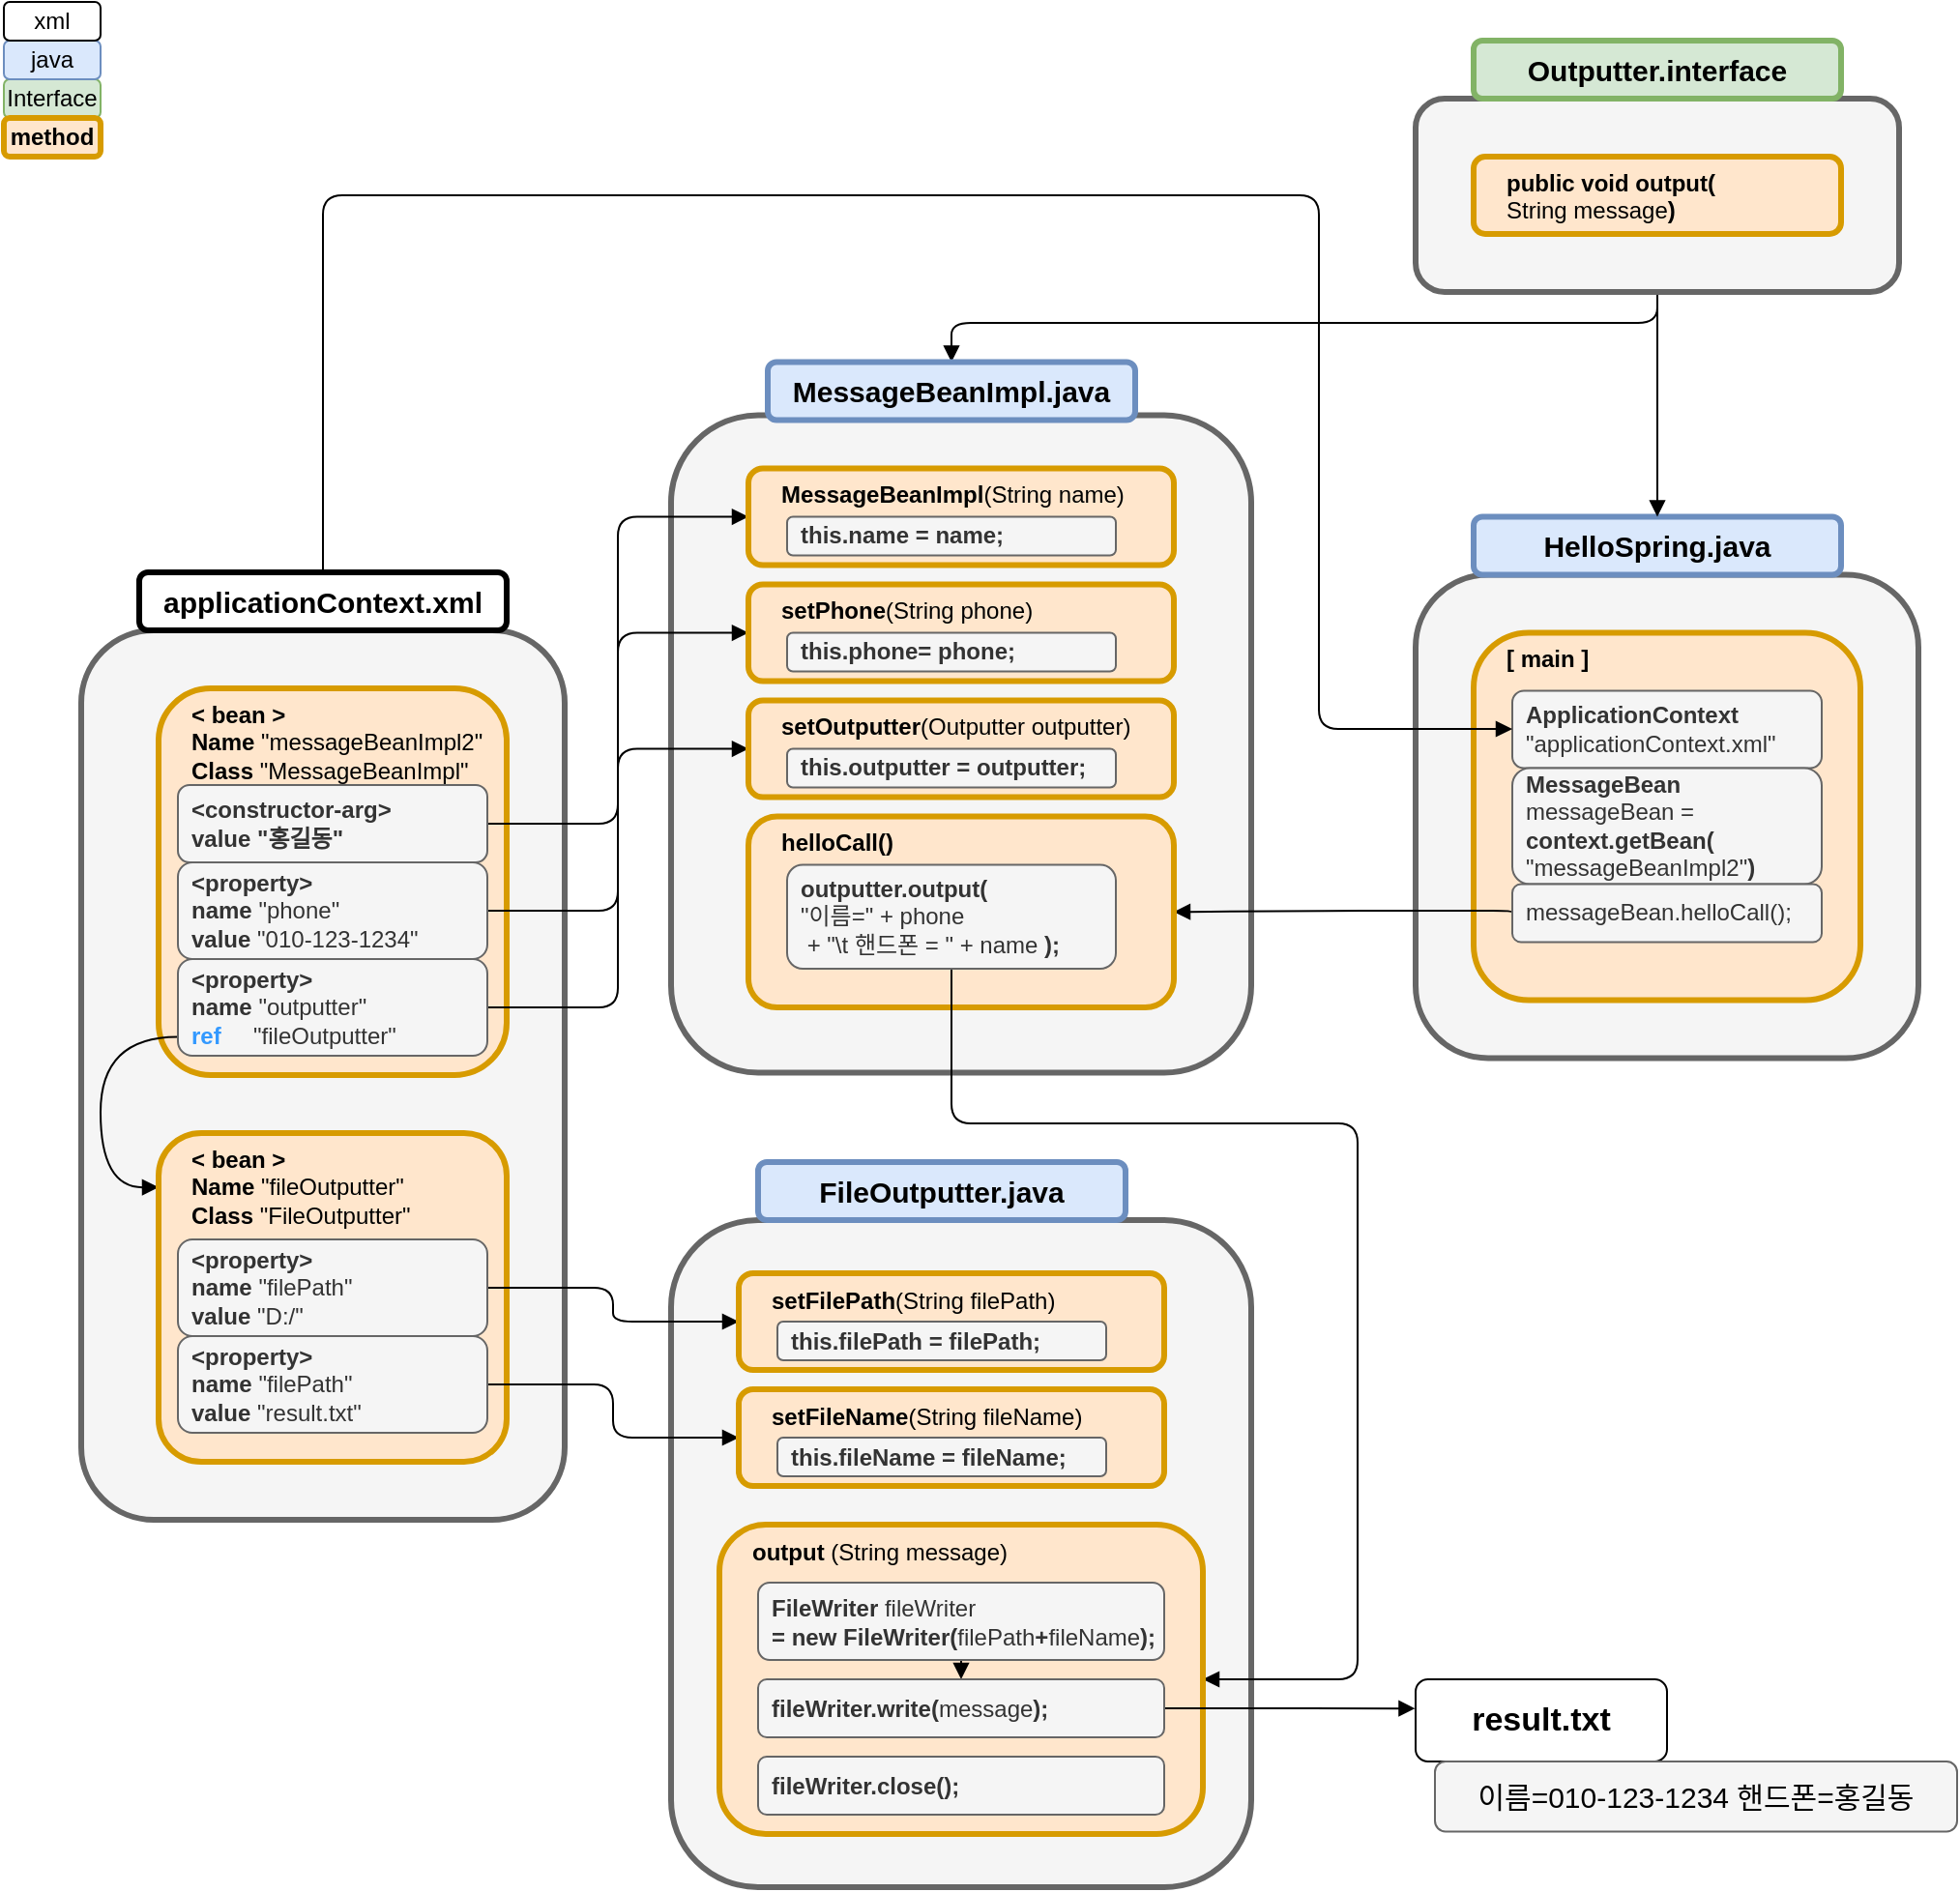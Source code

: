 <mxfile version="14.1.2" type="github">
  <diagram id="5Zijp5EhLIPOIet4tf9c" name="Page-1">
    <mxGraphModel dx="2031" dy="1089" grid="1" gridSize="10" guides="1" tooltips="1" connect="1" arrows="1" fold="1" page="1" pageScale="1" pageWidth="827" pageHeight="1169" math="0" shadow="0">
      <root>
        <mxCell id="0" />
        <mxCell id="1" parent="0" />
        <mxCell id="5XFd4NHmLhsVX-3_RDAw-69" value="" style="rounded=1;whiteSpace=wrap;html=1;strokeWidth=3;align=left;fillColor=#f5f5f5;strokeColor=#666666;fontColor=#333333;" vertex="1" parent="1">
          <mxGeometry x="355" y="630" width="300" height="345" as="geometry" />
        </mxCell>
        <mxCell id="5XFd4NHmLhsVX-3_RDAw-28" value="" style="rounded=1;whiteSpace=wrap;html=1;strokeWidth=3;align=left;fillColor=#f5f5f5;strokeColor=#666666;fontColor=#333333;" vertex="1" parent="1">
          <mxGeometry x="740" y="296.25" width="260" height="250" as="geometry" />
        </mxCell>
        <mxCell id="5XFd4NHmLhsVX-3_RDAw-54" value="" style="rounded=1;whiteSpace=wrap;html=1;strokeWidth=3;align=left;fillColor=#f5f5f5;strokeColor=#666666;fontColor=#333333;" vertex="1" parent="1">
          <mxGeometry x="355" y="213.75" width="300" height="340" as="geometry" />
        </mxCell>
        <mxCell id="5XFd4NHmLhsVX-3_RDAw-27" value="" style="rounded=1;whiteSpace=wrap;html=1;strokeWidth=3;align=left;fillColor=#f5f5f5;strokeColor=#666666;fontColor=#333333;" vertex="1" parent="1">
          <mxGeometry x="50" y="325" width="250" height="460" as="geometry" />
        </mxCell>
        <mxCell id="5XFd4NHmLhsVX-3_RDAw-3" value="Interface" style="rounded=1;whiteSpace=wrap;html=1;fillColor=#d5e8d4;strokeColor=#82b366;" vertex="1" parent="1">
          <mxGeometry x="10" y="40" width="50" height="20" as="geometry" />
        </mxCell>
        <mxCell id="5XFd4NHmLhsVX-3_RDAw-4" value="java" style="rounded=1;whiteSpace=wrap;html=1;fillColor=#dae8fc;strokeColor=#6c8ebf;" vertex="1" parent="1">
          <mxGeometry x="10" y="20" width="50" height="20" as="geometry" />
        </mxCell>
        <mxCell id="5XFd4NHmLhsVX-3_RDAw-5" value="xml" style="rounded=1;whiteSpace=wrap;html=1;" vertex="1" parent="1">
          <mxGeometry x="10" width="50" height="20" as="geometry" />
        </mxCell>
        <mxCell id="5XFd4NHmLhsVX-3_RDAw-7" value="&lt;b&gt;&lt;font style=&quot;font-size: 15px&quot;&gt;applicationContext.xml&lt;/font&gt;&lt;/b&gt;" style="rounded=1;whiteSpace=wrap;html=1;fontSize=12;glass=0;strokeWidth=3;shadow=0;" vertex="1" parent="1">
          <mxGeometry x="80" y="295" width="190" height="30" as="geometry" />
        </mxCell>
        <mxCell id="5XFd4NHmLhsVX-3_RDAw-9" value="&lt;div&gt;&lt;b&gt;&amp;lt; bean &amp;gt;&amp;nbsp;&lt;/b&gt;&lt;/div&gt;&lt;div&gt;&lt;b&gt;Name&lt;/b&gt; &quot;messageBeanImpl2&quot;&amp;nbsp;&lt;/div&gt;&lt;div&gt;&lt;b&gt;Class&lt;/b&gt;&amp;nbsp;&quot;MessageBeanImpl&quot;&lt;/div&gt;" style="rounded=1;whiteSpace=wrap;html=1;fontSize=12;glass=0;strokeWidth=3;shadow=0;fillColor=#ffe6cc;strokeColor=#d79b00;align=left;spacingLeft=15;labelBorderColor=none;horizontal=1;verticalAlign=top;" vertex="1" parent="1">
          <mxGeometry x="90" y="355" width="180" height="200" as="geometry" />
        </mxCell>
        <mxCell id="5XFd4NHmLhsVX-3_RDAw-99" style="edgeStyle=orthogonalEdgeStyle;rounded=1;jumpSize=6;orthogonalLoop=1;jettySize=auto;html=1;exitX=1;exitY=0.5;exitDx=0;exitDy=0;entryX=0;entryY=0.5;entryDx=0;entryDy=0;endArrow=block;endFill=1;" edge="1" parent="1" source="5XFd4NHmLhsVX-3_RDAw-10" target="5XFd4NHmLhsVX-3_RDAw-56">
          <mxGeometry relative="1" as="geometry" />
        </mxCell>
        <mxCell id="5XFd4NHmLhsVX-3_RDAw-10" value="&lt;div&gt;&lt;b&gt;&amp;lt;constructor-arg&amp;gt;&lt;/b&gt;&lt;/div&gt;&lt;b&gt;&lt;div&gt;&lt;b&gt;value &quot;홍길동&quot;&lt;/b&gt;&lt;/div&gt;&lt;/b&gt;" style="rounded=1;whiteSpace=wrap;html=1;fontSize=12;glass=0;strokeWidth=1;shadow=0;fillColor=#f5f5f5;strokeColor=#666666;fontColor=#333333;align=left;spacingTop=0;spacingLeft=5;" vertex="1" parent="1">
          <mxGeometry x="100" y="405" width="160" height="40" as="geometry" />
        </mxCell>
        <mxCell id="5XFd4NHmLhsVX-3_RDAw-98" style="edgeStyle=orthogonalEdgeStyle;jumpSize=6;orthogonalLoop=1;jettySize=auto;html=1;exitX=1;exitY=0.5;exitDx=0;exitDy=0;entryX=0;entryY=0.5;entryDx=0;entryDy=0;endArrow=block;endFill=1;rounded=1;" edge="1" parent="1" source="5XFd4NHmLhsVX-3_RDAw-11" target="5XFd4NHmLhsVX-3_RDAw-60">
          <mxGeometry relative="1" as="geometry" />
        </mxCell>
        <mxCell id="5XFd4NHmLhsVX-3_RDAw-11" value="&lt;div&gt;&lt;b&gt;&amp;lt;property&amp;gt;&lt;/b&gt;&lt;/div&gt;&lt;div&gt;&lt;b style=&quot;font-weight: bold&quot;&gt;name &lt;/b&gt;&quot;phone&quot;&lt;/div&gt;&lt;div&gt;&lt;b&gt;value &lt;/b&gt;&quot;010-123-1234&quot;&lt;/div&gt;" style="rounded=1;whiteSpace=wrap;html=1;fontSize=12;glass=0;strokeWidth=1;shadow=0;fillColor=#f5f5f5;strokeColor=#666666;fontColor=#333333;align=left;spacingTop=0;spacingLeft=5;" vertex="1" parent="1">
          <mxGeometry x="100" y="445" width="160" height="50" as="geometry" />
        </mxCell>
        <mxCell id="5XFd4NHmLhsVX-3_RDAw-26" style="edgeStyle=orthogonalEdgeStyle;curved=1;jumpSize=6;orthogonalLoop=1;jettySize=auto;html=1;exitX=-0.001;exitY=0.804;exitDx=0;exitDy=0;entryX=0;entryY=0.165;entryDx=0;entryDy=0;endArrow=block;endFill=1;entryPerimeter=0;exitPerimeter=0;" edge="1" parent="1" source="5XFd4NHmLhsVX-3_RDAw-12" target="5XFd4NHmLhsVX-3_RDAw-18">
          <mxGeometry relative="1" as="geometry">
            <Array as="points">
              <mxPoint x="60" y="535" />
              <mxPoint x="60" y="613" />
            </Array>
          </mxGeometry>
        </mxCell>
        <mxCell id="5XFd4NHmLhsVX-3_RDAw-100" style="edgeStyle=orthogonalEdgeStyle;rounded=1;jumpSize=6;orthogonalLoop=1;jettySize=auto;html=1;exitX=1;exitY=0.5;exitDx=0;exitDy=0;entryX=0;entryY=0.5;entryDx=0;entryDy=0;endArrow=block;endFill=1;" edge="1" parent="1" source="5XFd4NHmLhsVX-3_RDAw-12" target="5XFd4NHmLhsVX-3_RDAw-63">
          <mxGeometry relative="1" as="geometry" />
        </mxCell>
        <mxCell id="5XFd4NHmLhsVX-3_RDAw-12" value="&lt;div&gt;&lt;b&gt;&amp;lt;property&amp;gt;&lt;/b&gt;&lt;/div&gt;&lt;div&gt;&lt;b style=&quot;font-weight: bold&quot;&gt;name &lt;/b&gt;&quot;outputter&quot;&lt;/div&gt;&lt;div&gt;&lt;b&gt;&lt;font color=&quot;#3399ff&quot;&gt;ref&lt;/font&gt;&amp;nbsp; &amp;nbsp; &amp;nbsp;&lt;/b&gt;&quot;fileOutputter&quot;&lt;/div&gt;" style="rounded=1;whiteSpace=wrap;html=1;fontSize=12;glass=0;strokeWidth=1;shadow=0;fillColor=#f5f5f5;strokeColor=#666666;fontColor=#333333;align=left;spacingTop=0;spacingLeft=5;" vertex="1" parent="1">
          <mxGeometry x="100" y="495" width="160" height="50" as="geometry" />
        </mxCell>
        <mxCell id="5XFd4NHmLhsVX-3_RDAw-18" value="&lt;div&gt;&lt;b&gt;&amp;lt; bean &amp;gt;&amp;nbsp;&lt;/b&gt;&lt;/div&gt;&lt;div&gt;&lt;b&gt;Name&lt;/b&gt; &quot;fileOutputter&quot;&amp;nbsp;&lt;/div&gt;&lt;div&gt;&lt;b&gt;Class&lt;/b&gt;&amp;nbsp;&quot;FileOutputter&quot;&lt;/div&gt;" style="rounded=1;whiteSpace=wrap;html=1;fontSize=12;glass=0;strokeWidth=3;shadow=0;fillColor=#ffe6cc;strokeColor=#d79b00;align=left;spacingLeft=15;labelBorderColor=none;horizontal=1;verticalAlign=top;arcSize=13;" vertex="1" parent="1">
          <mxGeometry x="90" y="585" width="180" height="170" as="geometry" />
        </mxCell>
        <mxCell id="5XFd4NHmLhsVX-3_RDAw-101" style="edgeStyle=orthogonalEdgeStyle;rounded=1;jumpSize=6;orthogonalLoop=1;jettySize=auto;html=1;exitX=1;exitY=0.5;exitDx=0;exitDy=0;entryX=0;entryY=0.5;entryDx=0;entryDy=0;endArrow=block;endFill=1;" edge="1" parent="1" source="5XFd4NHmLhsVX-3_RDAw-20" target="5XFd4NHmLhsVX-3_RDAw-71">
          <mxGeometry relative="1" as="geometry" />
        </mxCell>
        <mxCell id="5XFd4NHmLhsVX-3_RDAw-20" value="&lt;div&gt;&lt;b&gt;&amp;lt;property&amp;gt;&lt;/b&gt;&lt;/div&gt;&lt;div&gt;&lt;b style=&quot;font-weight: bold&quot;&gt;name &lt;/b&gt;&quot;filePath&quot;&lt;/div&gt;&lt;div&gt;&lt;b&gt;value &lt;/b&gt;&quot;D:/&quot;&lt;/div&gt;" style="rounded=1;whiteSpace=wrap;html=1;fontSize=12;glass=0;strokeWidth=1;shadow=0;fillColor=#f5f5f5;strokeColor=#666666;fontColor=#333333;align=left;spacingTop=0;spacingLeft=5;" vertex="1" parent="1">
          <mxGeometry x="100" y="640" width="160" height="50" as="geometry" />
        </mxCell>
        <mxCell id="5XFd4NHmLhsVX-3_RDAw-102" style="edgeStyle=orthogonalEdgeStyle;rounded=1;jumpSize=6;orthogonalLoop=1;jettySize=auto;html=1;exitX=1;exitY=0.5;exitDx=0;exitDy=0;entryX=0;entryY=0.5;entryDx=0;entryDy=0;endArrow=block;endFill=1;" edge="1" parent="1" source="5XFd4NHmLhsVX-3_RDAw-21" target="5XFd4NHmLhsVX-3_RDAw-73">
          <mxGeometry relative="1" as="geometry" />
        </mxCell>
        <mxCell id="5XFd4NHmLhsVX-3_RDAw-21" value="&lt;div&gt;&lt;b&gt;&amp;lt;property&amp;gt;&lt;/b&gt;&lt;/div&gt;&lt;div&gt;&lt;b style=&quot;font-weight: bold&quot;&gt;name &lt;/b&gt;&quot;filePath&quot;&lt;/div&gt;&lt;b&gt;value&amp;nbsp;&lt;/b&gt;&lt;span&gt;&quot;result.txt&quot;&lt;/span&gt;&lt;b&gt;&lt;br&gt;&lt;/b&gt;" style="rounded=1;whiteSpace=wrap;html=1;fontSize=12;glass=0;strokeWidth=1;shadow=0;fillColor=#f5f5f5;strokeColor=#666666;fontColor=#333333;align=left;spacingTop=0;spacingLeft=5;" vertex="1" parent="1">
          <mxGeometry x="100" y="690" width="160" height="50" as="geometry" />
        </mxCell>
        <mxCell id="5XFd4NHmLhsVX-3_RDAw-29" value="&lt;b&gt;&lt;font style=&quot;font-size: 15px&quot;&gt;HelloSpring.java&lt;/font&gt;&lt;/b&gt;" style="rounded=1;whiteSpace=wrap;html=1;fontSize=12;glass=0;strokeWidth=3;shadow=0;fillColor=#dae8fc;strokeColor=#6c8ebf;" vertex="1" parent="1">
          <mxGeometry x="770" y="266.25" width="190" height="30" as="geometry" />
        </mxCell>
        <mxCell id="5XFd4NHmLhsVX-3_RDAw-30" value="&lt;div&gt;&lt;b&gt;[ main ]&amp;nbsp;&lt;/b&gt;&lt;/div&gt;&lt;div&gt;&lt;br&gt;&lt;/div&gt;&lt;div&gt;&lt;br&gt;&lt;/div&gt;" style="rounded=1;whiteSpace=wrap;html=1;fontSize=12;glass=0;strokeWidth=3;shadow=0;fillColor=#ffe6cc;strokeColor=#d79b00;align=left;spacingLeft=15;labelBorderColor=none;horizontal=1;verticalAlign=top;" vertex="1" parent="1">
          <mxGeometry x="770" y="326.25" width="200" height="190" as="geometry" />
        </mxCell>
        <mxCell id="5XFd4NHmLhsVX-3_RDAw-31" value="&lt;div&gt;&lt;b&gt;ApplicationContext&lt;/b&gt;&lt;br&gt;&lt;/div&gt;&quot;applicationContext.xml&quot;" style="rounded=1;whiteSpace=wrap;html=1;fontSize=12;glass=0;strokeWidth=1;shadow=0;fillColor=#f5f5f5;strokeColor=#666666;fontColor=#333333;align=left;spacingTop=0;spacingLeft=5;" vertex="1" parent="1">
          <mxGeometry x="790" y="356.25" width="160" height="40" as="geometry" />
        </mxCell>
        <mxCell id="5XFd4NHmLhsVX-3_RDAw-32" value="&lt;div&gt;&lt;b&gt;MessageBean&lt;/b&gt;&lt;br&gt;&lt;/div&gt;&lt;div&gt;messageBean =&amp;nbsp;&lt;br&gt;&lt;/div&gt;&lt;div&gt;&lt;b&gt;context.getBean(&lt;/b&gt;&lt;br&gt;&lt;/div&gt;&lt;div&gt;&quot;messageBeanImpl2&quot;&lt;b&gt;)&lt;/b&gt;&lt;br&gt;&lt;/div&gt;" style="rounded=1;whiteSpace=wrap;html=1;fontSize=12;glass=0;strokeWidth=1;shadow=0;fillColor=#f5f5f5;strokeColor=#666666;fontColor=#333333;align=left;spacingTop=0;spacingLeft=5;" vertex="1" parent="1">
          <mxGeometry x="790" y="396.25" width="160" height="60" as="geometry" />
        </mxCell>
        <mxCell id="5XFd4NHmLhsVX-3_RDAw-95" style="edgeStyle=orthogonalEdgeStyle;jumpSize=6;orthogonalLoop=1;jettySize=auto;html=1;exitX=0;exitY=0.5;exitDx=0;exitDy=0;entryX=1;entryY=0.5;entryDx=0;entryDy=0;endArrow=block;endFill=1;rounded=1;" edge="1" parent="1" source="5XFd4NHmLhsVX-3_RDAw-34" target="5XFd4NHmLhsVX-3_RDAw-65">
          <mxGeometry relative="1" as="geometry">
            <Array as="points">
              <mxPoint x="790" y="470" />
              <mxPoint x="703" y="470" />
            </Array>
          </mxGeometry>
        </mxCell>
        <mxCell id="5XFd4NHmLhsVX-3_RDAw-34" value="messageBean.helloCall();" style="rounded=1;whiteSpace=wrap;html=1;fontSize=12;glass=0;strokeWidth=1;shadow=0;fillColor=#f5f5f5;strokeColor=#666666;fontColor=#333333;align=left;spacingTop=0;spacingLeft=5;" vertex="1" parent="1">
          <mxGeometry x="790" y="456.25" width="160" height="30" as="geometry" />
        </mxCell>
        <mxCell id="5XFd4NHmLhsVX-3_RDAw-82" style="edgeStyle=orthogonalEdgeStyle;jumpSize=6;orthogonalLoop=1;jettySize=auto;html=1;exitX=0.5;exitY=1;exitDx=0;exitDy=0;entryX=0.5;entryY=0;entryDx=0;entryDy=0;endArrow=block;endFill=1;strokeColor=none;curved=1;" edge="1" parent="1" source="5XFd4NHmLhsVX-3_RDAw-39" target="5XFd4NHmLhsVX-3_RDAw-70">
          <mxGeometry relative="1" as="geometry" />
        </mxCell>
        <mxCell id="5XFd4NHmLhsVX-3_RDAw-96" style="edgeStyle=orthogonalEdgeStyle;curved=1;jumpSize=6;orthogonalLoop=1;jettySize=auto;html=1;exitX=0.5;exitY=1;exitDx=0;exitDy=0;entryX=0.5;entryY=0;entryDx=0;entryDy=0;endArrow=block;endFill=1;" edge="1" parent="1" source="5XFd4NHmLhsVX-3_RDAw-39" target="5XFd4NHmLhsVX-3_RDAw-29">
          <mxGeometry relative="1" as="geometry" />
        </mxCell>
        <mxCell id="5XFd4NHmLhsVX-3_RDAw-106" style="edgeStyle=orthogonalEdgeStyle;rounded=1;jumpSize=6;orthogonalLoop=1;jettySize=auto;html=1;exitX=0.5;exitY=1;exitDx=0;exitDy=0;entryX=0.5;entryY=0;entryDx=0;entryDy=0;endArrow=block;endFill=1;" edge="1" parent="1" source="5XFd4NHmLhsVX-3_RDAw-39" target="5XFd4NHmLhsVX-3_RDAw-55">
          <mxGeometry relative="1" as="geometry">
            <Array as="points">
              <mxPoint x="865" y="166" />
              <mxPoint x="500" y="166" />
            </Array>
          </mxGeometry>
        </mxCell>
        <mxCell id="5XFd4NHmLhsVX-3_RDAw-39" value="" style="rounded=1;whiteSpace=wrap;html=1;strokeWidth=3;align=left;fillColor=#f5f5f5;strokeColor=#666666;fontColor=#333333;" vertex="1" parent="1">
          <mxGeometry x="740" y="50" width="250" height="100" as="geometry" />
        </mxCell>
        <mxCell id="5XFd4NHmLhsVX-3_RDAw-40" value="&lt;span style=&quot;font-size: 15px&quot;&gt;&lt;b&gt;Outputter.&lt;/b&gt;&lt;/span&gt;&lt;b style=&quot;font-size: 15px&quot;&gt;interface&lt;/b&gt;" style="rounded=1;whiteSpace=wrap;html=1;fontSize=12;glass=0;strokeWidth=3;shadow=0;fillColor=#d5e8d4;strokeColor=#82b366;" vertex="1" parent="1">
          <mxGeometry x="770" y="20" width="190" height="30" as="geometry" />
        </mxCell>
        <mxCell id="5XFd4NHmLhsVX-3_RDAw-41" value="&lt;div&gt;&lt;b&gt;public void output(&lt;/b&gt;&lt;/div&gt;&lt;div&gt;String message&lt;b&gt;)&lt;/b&gt;&lt;br&gt;&lt;/div&gt;" style="rounded=1;whiteSpace=wrap;html=1;fontSize=12;glass=0;strokeWidth=3;shadow=0;fillColor=#ffe6cc;strokeColor=#d79b00;align=left;spacingLeft=15;labelBorderColor=none;horizontal=1;verticalAlign=top;" vertex="1" parent="1">
          <mxGeometry x="770" y="80" width="190" height="40" as="geometry" />
        </mxCell>
        <mxCell id="5XFd4NHmLhsVX-3_RDAw-55" value="&lt;font&gt;&lt;span style=&quot;font-size: 15px&quot;&gt;&lt;b&gt;MessageBeanImpl.java&lt;/b&gt;&lt;/span&gt;&lt;/font&gt;" style="rounded=1;whiteSpace=wrap;html=1;fontSize=12;glass=0;strokeWidth=3;shadow=0;fillColor=#dae8fc;strokeColor=#6c8ebf;" vertex="1" parent="1">
          <mxGeometry x="405" y="186.25" width="190" height="30" as="geometry" />
        </mxCell>
        <mxCell id="5XFd4NHmLhsVX-3_RDAw-56" value="&lt;div&gt;&lt;b&gt;MessageBeanImpl&lt;/b&gt;(String name)&lt;/div&gt;&lt;br&gt;&lt;div&gt;&lt;br&gt;&lt;/div&gt;" style="rounded=1;whiteSpace=wrap;html=1;fontSize=12;glass=0;strokeWidth=3;shadow=0;fillColor=#ffe6cc;strokeColor=#d79b00;align=left;spacingLeft=15;labelBorderColor=none;horizontal=1;verticalAlign=top;" vertex="1" parent="1">
          <mxGeometry x="395" y="241.25" width="220" height="50" as="geometry" />
        </mxCell>
        <mxCell id="5XFd4NHmLhsVX-3_RDAw-57" value="&lt;b&gt;this.name = name;&lt;/b&gt;&lt;div&gt;&lt;/div&gt;" style="rounded=1;whiteSpace=wrap;html=1;fontSize=12;glass=0;strokeWidth=1;shadow=0;fillColor=#f5f5f5;strokeColor=#666666;fontColor=#333333;align=left;spacingTop=0;spacingLeft=5;" vertex="1" parent="1">
          <mxGeometry x="415" y="266.25" width="170" height="20" as="geometry" />
        </mxCell>
        <mxCell id="5XFd4NHmLhsVX-3_RDAw-60" value="&lt;b&gt;setPhone&lt;/b&gt;&lt;span&gt;(String phone)&lt;/span&gt;&lt;b&gt;&lt;br&gt;&lt;/b&gt;&lt;br&gt;&lt;div&gt;&lt;br&gt;&lt;/div&gt;" style="rounded=1;whiteSpace=wrap;html=1;fontSize=12;glass=0;strokeWidth=3;shadow=0;fillColor=#ffe6cc;strokeColor=#d79b00;align=left;spacingLeft=15;labelBorderColor=none;horizontal=1;verticalAlign=top;" vertex="1" parent="1">
          <mxGeometry x="395" y="301.25" width="220" height="50" as="geometry" />
        </mxCell>
        <mxCell id="5XFd4NHmLhsVX-3_RDAw-61" value="&lt;b&gt;this.phone= phone;&lt;/b&gt;&lt;div&gt;&lt;/div&gt;" style="rounded=1;whiteSpace=wrap;html=1;fontSize=12;glass=0;strokeWidth=1;shadow=0;fillColor=#f5f5f5;strokeColor=#666666;fontColor=#333333;align=left;spacingTop=0;spacingLeft=5;" vertex="1" parent="1">
          <mxGeometry x="415" y="326.25" width="170" height="20" as="geometry" />
        </mxCell>
        <mxCell id="5XFd4NHmLhsVX-3_RDAw-63" value="&lt;span&gt;&lt;b&gt;setOutputter&lt;/b&gt;&lt;/span&gt;(Outputter outputter)&lt;br&gt;&lt;br&gt;&lt;div&gt;&lt;br&gt;&lt;/div&gt;" style="rounded=1;whiteSpace=wrap;html=1;fontSize=12;glass=0;strokeWidth=3;shadow=0;fillColor=#ffe6cc;strokeColor=#d79b00;align=left;spacingLeft=15;labelBorderColor=none;horizontal=1;verticalAlign=top;" vertex="1" parent="1">
          <mxGeometry x="395" y="361.25" width="220" height="50" as="geometry" />
        </mxCell>
        <mxCell id="5XFd4NHmLhsVX-3_RDAw-64" value="&lt;b&gt;this.outputter = outputter;&lt;/b&gt;&lt;br&gt;&lt;div&gt;&lt;/div&gt;" style="rounded=1;whiteSpace=wrap;html=1;fontSize=12;glass=0;strokeWidth=1;shadow=0;fillColor=#f5f5f5;strokeColor=#666666;fontColor=#333333;align=left;spacingTop=0;spacingLeft=5;" vertex="1" parent="1">
          <mxGeometry x="415" y="386.25" width="170" height="20" as="geometry" />
        </mxCell>
        <mxCell id="5XFd4NHmLhsVX-3_RDAw-65" value="&lt;b&gt;helloCall()&lt;/b&gt;&lt;br&gt;&lt;br&gt;&lt;div&gt;&lt;br&gt;&lt;/div&gt;" style="rounded=1;whiteSpace=wrap;html=1;fontSize=12;glass=0;strokeWidth=3;shadow=0;fillColor=#ffe6cc;strokeColor=#d79b00;align=left;spacingLeft=15;labelBorderColor=none;horizontal=1;verticalAlign=top;" vertex="1" parent="1">
          <mxGeometry x="395" y="421.25" width="220" height="98.75" as="geometry" />
        </mxCell>
        <mxCell id="5XFd4NHmLhsVX-3_RDAw-103" style="edgeStyle=orthogonalEdgeStyle;rounded=1;jumpSize=6;orthogonalLoop=1;jettySize=auto;html=1;exitX=0.5;exitY=1;exitDx=0;exitDy=0;entryX=1;entryY=0.5;entryDx=0;entryDy=0;endArrow=block;endFill=1;" edge="1" parent="1" source="5XFd4NHmLhsVX-3_RDAw-66" target="5XFd4NHmLhsVX-3_RDAw-77">
          <mxGeometry relative="1" as="geometry">
            <Array as="points">
              <mxPoint x="500" y="580" />
              <mxPoint x="710" y="580" />
              <mxPoint x="710" y="868" />
            </Array>
          </mxGeometry>
        </mxCell>
        <mxCell id="5XFd4NHmLhsVX-3_RDAw-66" value="&lt;b&gt;outputter.output(&lt;br&gt;&lt;/b&gt;&quot;이름=&quot; + phone&lt;br&gt;&amp;nbsp;+ &quot;\t 핸드폰 = &quot; + name&amp;nbsp;&lt;b&gt;);&lt;/b&gt;&lt;br&gt;&lt;div&gt;&lt;/div&gt;" style="rounded=1;whiteSpace=wrap;html=1;fontSize=12;glass=0;strokeWidth=1;shadow=0;fillColor=#f5f5f5;strokeColor=#666666;fontColor=#333333;align=left;spacingTop=0;spacingLeft=5;" vertex="1" parent="1">
          <mxGeometry x="415" y="446.25" width="170" height="53.75" as="geometry" />
        </mxCell>
        <mxCell id="5XFd4NHmLhsVX-3_RDAw-67" value="&lt;b&gt;method&lt;/b&gt;" style="rounded=1;whiteSpace=wrap;html=1;fontSize=12;glass=0;strokeWidth=3;shadow=0;fillColor=#ffe6cc;strokeColor=#d79b00;align=center;spacingLeft=0;labelBorderColor=none;horizontal=1;verticalAlign=middle;spacing=0;" vertex="1" parent="1">
          <mxGeometry x="10" y="60" width="50" height="20" as="geometry" />
        </mxCell>
        <mxCell id="5XFd4NHmLhsVX-3_RDAw-70" value="&lt;font&gt;&lt;span style=&quot;font-size: 15px&quot;&gt;&lt;b&gt;FileOutputter&lt;/b&gt;&lt;/span&gt;&lt;b style=&quot;font-size: 15px&quot;&gt;.java&lt;/b&gt;&lt;/font&gt;" style="rounded=1;whiteSpace=wrap;html=1;fontSize=12;glass=0;strokeWidth=3;shadow=0;fillColor=#dae8fc;strokeColor=#6c8ebf;" vertex="1" parent="1">
          <mxGeometry x="400" y="600" width="190" height="30" as="geometry" />
        </mxCell>
        <mxCell id="5XFd4NHmLhsVX-3_RDAw-71" value="&lt;div&gt;&lt;b&gt;setFilePath&lt;/b&gt;(String filePath)&lt;/div&gt;&lt;br&gt;&lt;div&gt;&lt;br&gt;&lt;/div&gt;" style="rounded=1;whiteSpace=wrap;html=1;fontSize=12;glass=0;strokeWidth=3;shadow=0;fillColor=#ffe6cc;strokeColor=#d79b00;align=left;spacingLeft=15;labelBorderColor=none;horizontal=1;verticalAlign=top;" vertex="1" parent="1">
          <mxGeometry x="390" y="657.5" width="220" height="50" as="geometry" />
        </mxCell>
        <mxCell id="5XFd4NHmLhsVX-3_RDAw-72" value="&lt;b&gt;this.filePath = filePath;&lt;/b&gt;&lt;br&gt;&lt;div&gt;&lt;/div&gt;" style="rounded=1;whiteSpace=wrap;html=1;fontSize=12;glass=0;strokeWidth=1;shadow=0;fillColor=#f5f5f5;strokeColor=#666666;fontColor=#333333;align=left;spacingTop=0;spacingLeft=5;" vertex="1" parent="1">
          <mxGeometry x="410" y="682.5" width="170" height="20" as="geometry" />
        </mxCell>
        <mxCell id="5XFd4NHmLhsVX-3_RDAw-73" value="&lt;span&gt;&lt;b&gt;setFileName&lt;/b&gt;(String fileName)&lt;/span&gt;&lt;b&gt;&lt;br&gt;&lt;/b&gt;&lt;br&gt;&lt;div&gt;&lt;br&gt;&lt;/div&gt;" style="rounded=1;whiteSpace=wrap;html=1;fontSize=12;glass=0;strokeWidth=3;shadow=0;fillColor=#ffe6cc;strokeColor=#d79b00;align=left;spacingLeft=15;labelBorderColor=none;horizontal=1;verticalAlign=top;" vertex="1" parent="1">
          <mxGeometry x="390" y="717.5" width="220" height="50" as="geometry" />
        </mxCell>
        <mxCell id="5XFd4NHmLhsVX-3_RDAw-74" value="&lt;b&gt;this.fileName = fileName;&lt;/b&gt;&lt;br&gt;&lt;div&gt;&lt;/div&gt;" style="rounded=1;whiteSpace=wrap;html=1;fontSize=12;glass=0;strokeWidth=1;shadow=0;fillColor=#f5f5f5;strokeColor=#666666;fontColor=#333333;align=left;spacingTop=0;spacingLeft=5;" vertex="1" parent="1">
          <mxGeometry x="410" y="742.5" width="170" height="20" as="geometry" />
        </mxCell>
        <mxCell id="5XFd4NHmLhsVX-3_RDAw-77" value="&lt;b&gt;output&amp;nbsp;&lt;/b&gt;(String message)" style="rounded=1;whiteSpace=wrap;html=1;fontSize=12;glass=0;strokeWidth=3;shadow=0;fillColor=#ffe6cc;strokeColor=#d79b00;align=left;spacingLeft=15;labelBorderColor=none;horizontal=1;verticalAlign=top;" vertex="1" parent="1">
          <mxGeometry x="380" y="787.5" width="250" height="160" as="geometry" />
        </mxCell>
        <mxCell id="5XFd4NHmLhsVX-3_RDAw-121" style="edgeStyle=orthogonalEdgeStyle;rounded=1;jumpSize=6;orthogonalLoop=1;jettySize=auto;html=1;exitX=0.5;exitY=1;exitDx=0;exitDy=0;entryX=0.5;entryY=0;entryDx=0;entryDy=0;endArrow=block;endFill=1;fontSize=19;" edge="1" parent="1" source="5XFd4NHmLhsVX-3_RDAw-78" target="5XFd4NHmLhsVX-3_RDAw-79">
          <mxGeometry relative="1" as="geometry" />
        </mxCell>
        <mxCell id="5XFd4NHmLhsVX-3_RDAw-78" value="&lt;b&gt;FileWriter &lt;/b&gt;fileWriter &lt;br&gt;&lt;b&gt;= new FileWriter(&lt;/b&gt;filePath&lt;b&gt;+&lt;/b&gt;fileName&lt;b&gt;);&lt;/b&gt;&lt;br&gt;&lt;div&gt;&lt;/div&gt;" style="rounded=1;whiteSpace=wrap;html=1;fontSize=12;glass=0;strokeWidth=1;shadow=0;fillColor=#f5f5f5;strokeColor=#666666;fontColor=#333333;align=left;spacingTop=0;spacingLeft=5;" vertex="1" parent="1">
          <mxGeometry x="400" y="817.5" width="210" height="40" as="geometry" />
        </mxCell>
        <mxCell id="5XFd4NHmLhsVX-3_RDAw-127" style="edgeStyle=orthogonalEdgeStyle;rounded=1;jumpSize=6;orthogonalLoop=1;jettySize=auto;html=1;exitX=1;exitY=0.5;exitDx=0;exitDy=0;entryX=-0.002;entryY=0.355;entryDx=0;entryDy=0;entryPerimeter=0;endArrow=block;endFill=1;fontSize=19;" edge="1" parent="1" source="5XFd4NHmLhsVX-3_RDAw-79" target="5XFd4NHmLhsVX-3_RDAw-122">
          <mxGeometry relative="1" as="geometry" />
        </mxCell>
        <mxCell id="5XFd4NHmLhsVX-3_RDAw-79" value="&lt;b&gt;fileWriter.write(&lt;/b&gt;message&lt;b&gt;);&lt;/b&gt;&lt;br&gt;&lt;div&gt;&lt;/div&gt;" style="rounded=1;whiteSpace=wrap;html=1;fontSize=12;glass=0;strokeWidth=1;shadow=0;fillColor=#f5f5f5;strokeColor=#666666;fontColor=#333333;align=left;spacingTop=0;spacingLeft=5;" vertex="1" parent="1">
          <mxGeometry x="400" y="867.5" width="210" height="30" as="geometry" />
        </mxCell>
        <mxCell id="5XFd4NHmLhsVX-3_RDAw-80" value="&lt;b&gt;fileWriter.close();&lt;/b&gt;&lt;br&gt;&lt;div&gt;&lt;/div&gt;" style="rounded=1;whiteSpace=wrap;html=1;fontSize=12;glass=0;strokeWidth=1;shadow=0;fillColor=#f5f5f5;strokeColor=#666666;fontColor=#333333;align=left;spacingTop=0;spacingLeft=5;" vertex="1" parent="1">
          <mxGeometry x="400" y="907.5" width="210" height="30" as="geometry" />
        </mxCell>
        <mxCell id="5XFd4NHmLhsVX-3_RDAw-122" value="&lt;b&gt;&lt;font style=&quot;font-size: 17px&quot;&gt;result.txt&lt;/font&gt;&lt;/b&gt;" style="rounded=1;whiteSpace=wrap;html=1;" vertex="1" parent="1">
          <mxGeometry x="740" y="867.5" width="130" height="42.5" as="geometry" />
        </mxCell>
        <mxCell id="5XFd4NHmLhsVX-3_RDAw-126" value="&lt;span style=&quot;color: rgb(0 , 0 , 0) ; font-family: &amp;#34;helvetica&amp;#34; ; text-align: left&quot;&gt;&lt;font style=&quot;font-size: 15px&quot;&gt;이름=010-123-1234	핸드폰=홍길동&lt;/font&gt;&lt;/span&gt;" style="rounded=1;whiteSpace=wrap;html=1;fillColor=#f5f5f5;strokeColor=#666666;fontColor=#333333;" vertex="1" parent="1">
          <mxGeometry x="750" y="910" width="270" height="36.25" as="geometry" />
        </mxCell>
        <mxCell id="5XFd4NHmLhsVX-3_RDAw-105" style="edgeStyle=orthogonalEdgeStyle;rounded=1;jumpSize=6;orthogonalLoop=1;jettySize=auto;html=1;exitX=0.5;exitY=0;exitDx=0;exitDy=0;endArrow=block;endFill=1;" edge="1" parent="1" source="5XFd4NHmLhsVX-3_RDAw-7">
          <mxGeometry relative="1" as="geometry">
            <mxPoint x="790" y="376" as="targetPoint" />
            <Array as="points">
              <mxPoint x="175" y="100" />
              <mxPoint x="690" y="100" />
              <mxPoint x="690" y="376" />
            </Array>
          </mxGeometry>
        </mxCell>
      </root>
    </mxGraphModel>
  </diagram>
</mxfile>
